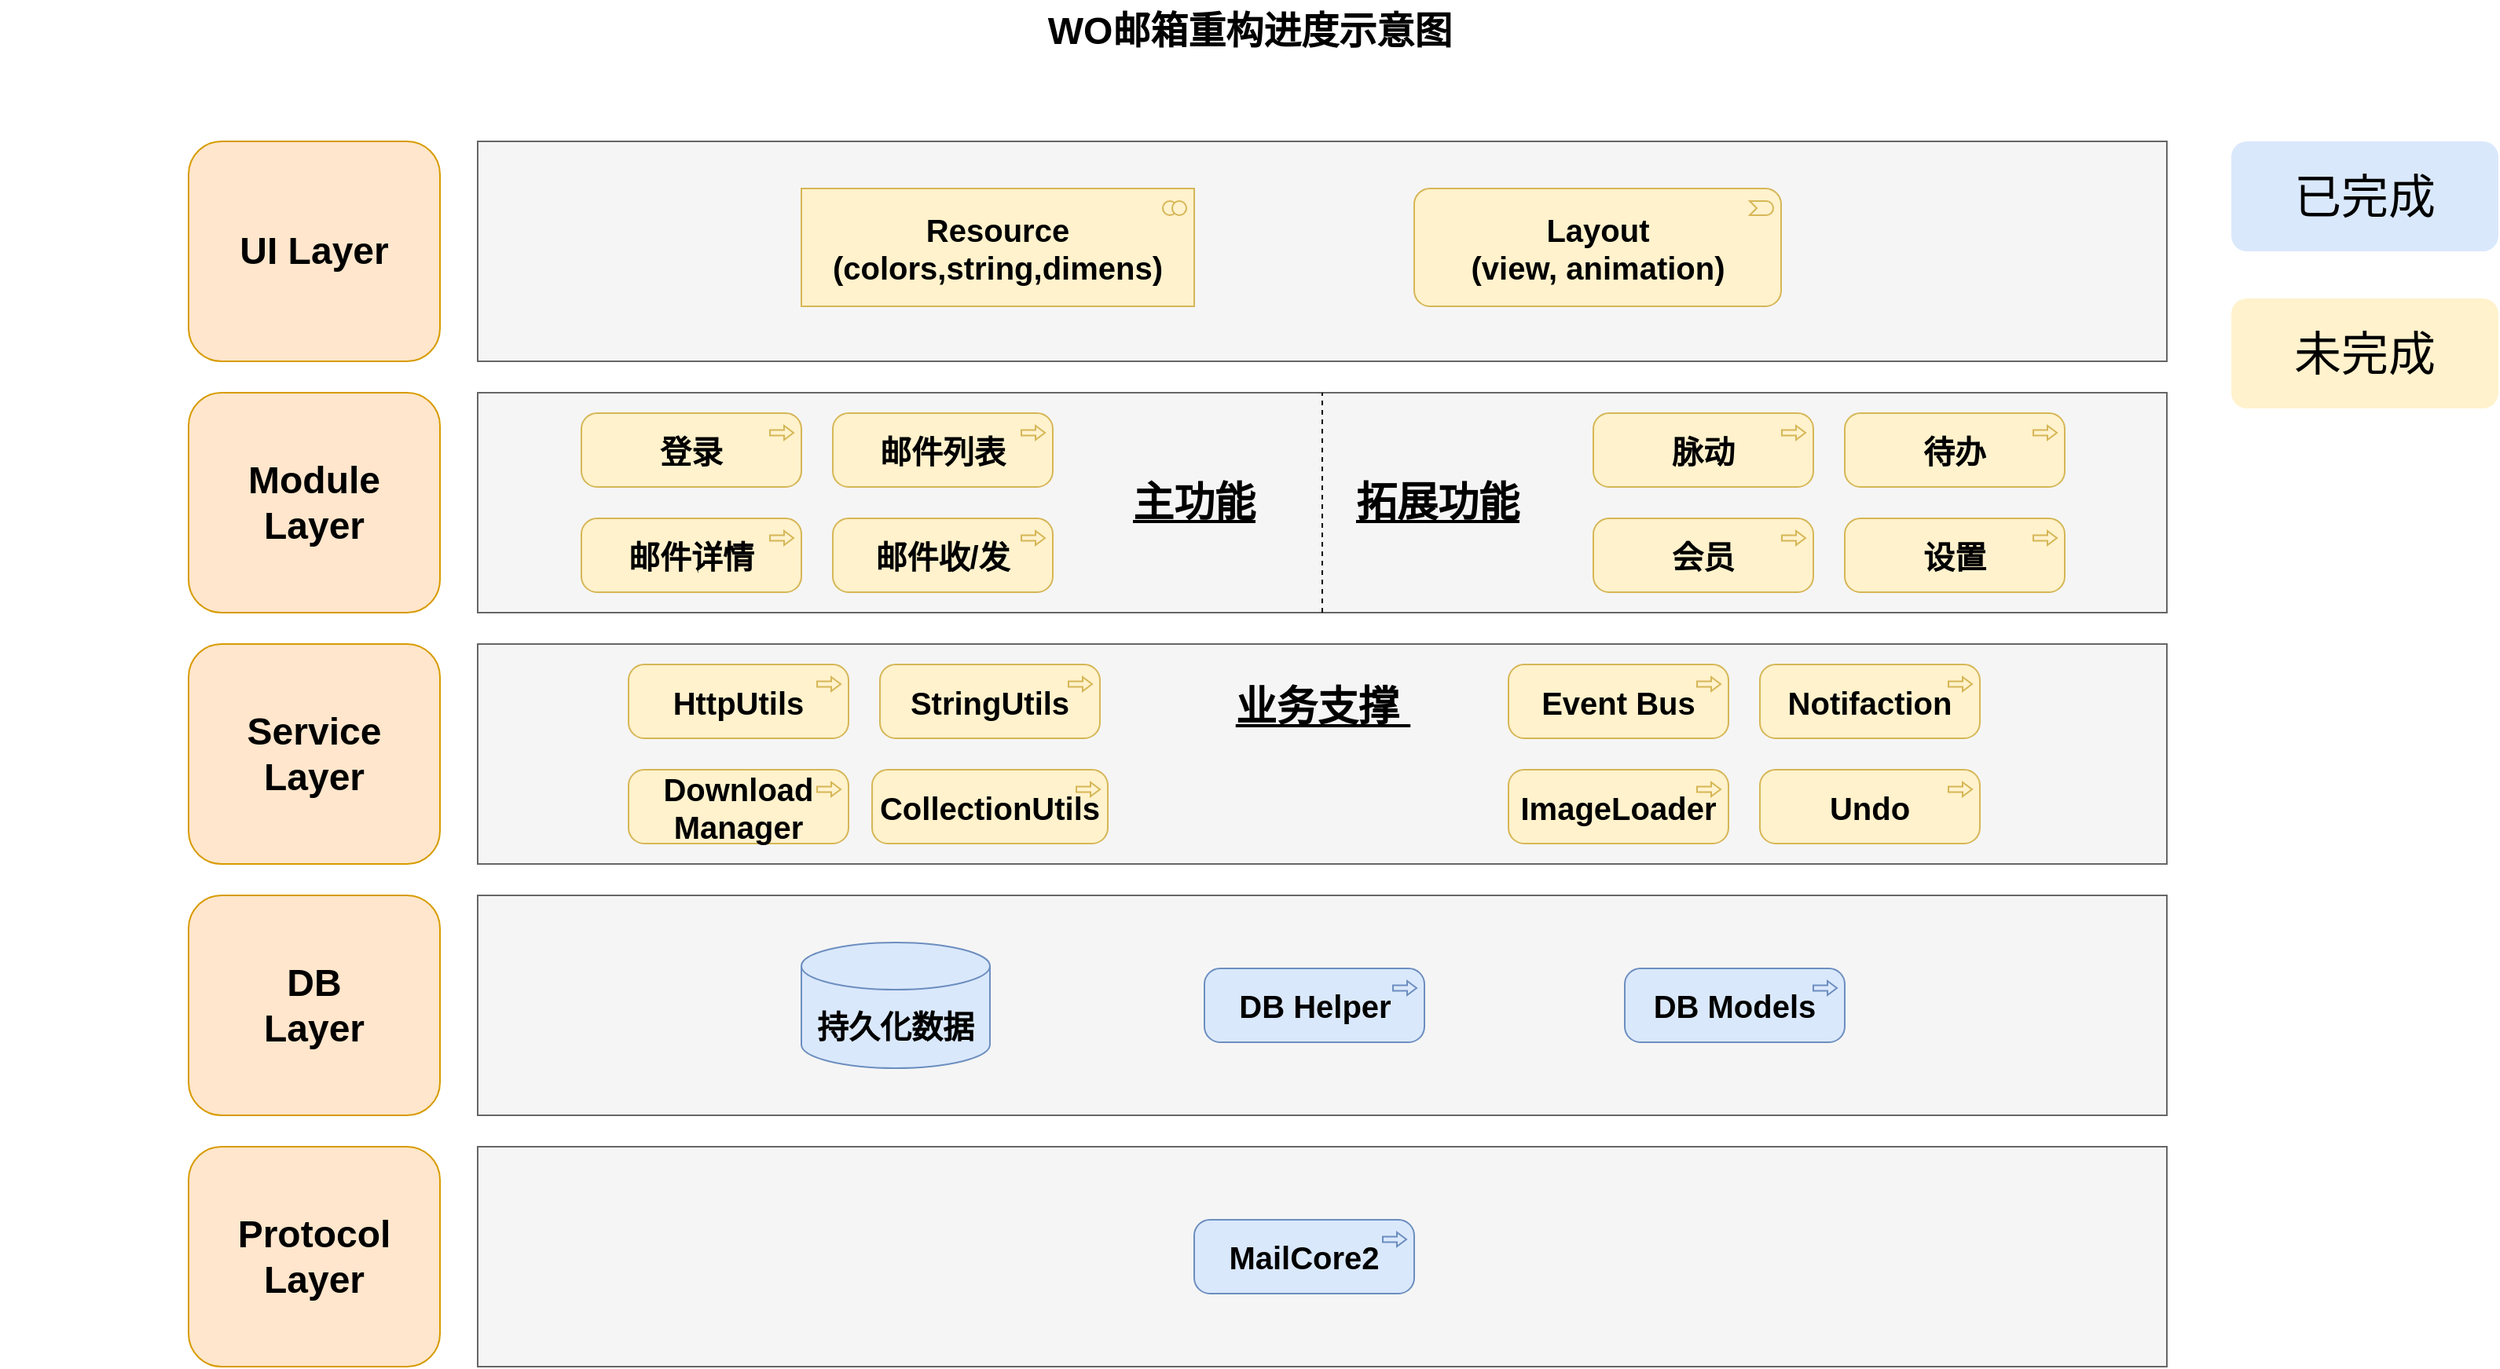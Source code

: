 <mxfile version="14.8.4" type="github">
  <diagram id="6I0OCvxSQrVGMHxT2VVA" name="Page-1">
    <mxGraphModel dx="2024" dy="874" grid="1" gridSize="10" guides="1" tooltips="1" connect="1" arrows="1" fold="1" page="1" pageScale="1" pageWidth="850" pageHeight="1100" math="0" shadow="0">
      <root>
        <mxCell id="0" />
        <mxCell id="1" parent="0" />
        <mxCell id="dKdSaXE48SgPbhcamS2K-32" value="" style="whiteSpace=wrap;html=1;strokeWidth=1;fontSize=14;fillColor=#f5f5f5;strokeColor=#666666;fontColor=#333333;" parent="1" vertex="1">
          <mxGeometry x="184" y="330" width="1075" height="140" as="geometry" />
        </mxCell>
        <mxCell id="dKdSaXE48SgPbhcamS2K-55" value="&lt;span style=&quot;font-size: 20px&quot;&gt;&lt;b&gt;Resource&lt;br&gt;(colors,string,dimens)&lt;br&gt;&lt;/b&gt;&lt;/span&gt;" style="html=1;whiteSpace=wrap;fillColor=#fff2cc;shape=mxgraph.archimate3.application;appType=collab;archiType=square;fontSize=14;strokeColor=#d6b656;" parent="1" vertex="1">
          <mxGeometry x="390" y="360" width="250" height="75" as="geometry" />
        </mxCell>
        <mxCell id="dKdSaXE48SgPbhcamS2K-56" value="&lt;b style=&quot;font-size: 20px&quot;&gt;Layout&lt;/b&gt;&lt;br&gt;&lt;b style=&quot;font-size: 20px&quot;&gt;(view,&lt;/b&gt;&lt;span style=&quot;font-size: 20px&quot;&gt;&lt;b&gt;&amp;nbsp;animation&lt;/b&gt;&lt;/span&gt;&lt;b style=&quot;font-size: 20px&quot;&gt;)&lt;/b&gt;" style="html=1;whiteSpace=wrap;fillColor=#fff2cc;shape=mxgraph.archimate3.application;appType=event;archiType=rounded;fontSize=14;strokeColor=#d6b656;" parent="1" vertex="1">
          <mxGeometry x="780" y="360" width="233.5" height="75" as="geometry" />
        </mxCell>
        <mxCell id="dKdSaXE48SgPbhcamS2K-63" value="WO邮箱重构进度示意图" style="text;strokeColor=none;fillColor=none;html=1;fontSize=24;fontStyle=1;verticalAlign=middle;align=center;" parent="1" vertex="1">
          <mxGeometry x="-120" y="240" width="1590" height="40" as="geometry" />
        </mxCell>
        <mxCell id="cl8Z3sEJqAl9VQbPJkPf-1" value="" style="whiteSpace=wrap;html=1;strokeWidth=1;fontSize=14;fillColor=#f5f5f5;strokeColor=#666666;fontColor=#333333;" parent="1" vertex="1">
          <mxGeometry x="184" y="490" width="1075" height="140" as="geometry" />
        </mxCell>
        <mxCell id="cl8Z3sEJqAl9VQbPJkPf-2" value="" style="whiteSpace=wrap;html=1;strokeWidth=1;fontSize=14;fillColor=#f5f5f5;strokeColor=#666666;fontColor=#333333;" parent="1" vertex="1">
          <mxGeometry x="184" y="650" width="1075" height="140" as="geometry" />
        </mxCell>
        <mxCell id="cl8Z3sEJqAl9VQbPJkPf-3" value="" style="whiteSpace=wrap;html=1;strokeWidth=1;fontSize=14;fillColor=#f5f5f5;strokeColor=#666666;fontColor=#333333;" parent="1" vertex="1">
          <mxGeometry x="184" y="810" width="1075" height="140" as="geometry" />
        </mxCell>
        <mxCell id="cl8Z3sEJqAl9VQbPJkPf-4" value="" style="whiteSpace=wrap;html=1;strokeWidth=1;fontSize=14;fillColor=#f5f5f5;strokeColor=#666666;fontColor=#333333;" parent="1" vertex="1">
          <mxGeometry x="184" y="970" width="1075" height="140" as="geometry" />
        </mxCell>
        <mxCell id="cl8Z3sEJqAl9VQbPJkPf-7" value="&lt;font size=&quot;1&quot;&gt;&lt;b style=&quot;font-size: 24px&quot;&gt;UI Layer&lt;br&gt;&lt;/b&gt;&lt;/font&gt;" style="rounded=1;whiteSpace=wrap;html=1;fillColor=#ffe6cc;strokeColor=#d79b00;" parent="1" vertex="1">
          <mxGeometry y="330" width="160" height="140" as="geometry" />
        </mxCell>
        <mxCell id="cl8Z3sEJqAl9VQbPJkPf-8" value="&lt;font size=&quot;1&quot;&gt;&lt;b style=&quot;font-size: 24px&quot;&gt;Module &lt;br&gt;Layer&lt;br&gt;&lt;/b&gt;&lt;/font&gt;" style="rounded=1;whiteSpace=wrap;html=1;fillColor=#ffe6cc;strokeColor=#d79b00;" parent="1" vertex="1">
          <mxGeometry y="490" width="160" height="140" as="geometry" />
        </mxCell>
        <mxCell id="cl8Z3sEJqAl9VQbPJkPf-9" value="&lt;font size=&quot;1&quot;&gt;&lt;b style=&quot;font-size: 24px&quot;&gt;Service&lt;br&gt;Layer&lt;br&gt;&lt;/b&gt;&lt;/font&gt;" style="rounded=1;whiteSpace=wrap;html=1;fillColor=#ffe6cc;strokeColor=#d79b00;" parent="1" vertex="1">
          <mxGeometry y="650" width="160" height="140" as="geometry" />
        </mxCell>
        <mxCell id="cl8Z3sEJqAl9VQbPJkPf-10" value="&lt;font size=&quot;1&quot;&gt;&lt;b style=&quot;font-size: 24px&quot;&gt;DB&lt;br&gt;Layer&lt;br&gt;&lt;/b&gt;&lt;/font&gt;" style="rounded=1;whiteSpace=wrap;html=1;fillColor=#ffe6cc;strokeColor=#d79b00;" parent="1" vertex="1">
          <mxGeometry y="810" width="160" height="140" as="geometry" />
        </mxCell>
        <mxCell id="cl8Z3sEJqAl9VQbPJkPf-11" value="&lt;span style=&quot;font-size: 24px&quot;&gt;&lt;b&gt;Protocol&lt;br&gt;Layer&lt;br&gt;&lt;/b&gt;&lt;/span&gt;" style="rounded=1;whiteSpace=wrap;html=1;fillColor=#ffe6cc;strokeColor=#d79b00;" parent="1" vertex="1">
          <mxGeometry y="970" width="160" height="140" as="geometry" />
        </mxCell>
        <mxCell id="cl8Z3sEJqAl9VQbPJkPf-14" value="&lt;span style=&quot;font-size: 20px&quot;&gt;&lt;b&gt;登录&lt;/b&gt;&lt;/span&gt;" style="html=1;whiteSpace=wrap;fillColor=#fff2cc;shape=mxgraph.archimate3.application;appType=proc;archiType=rounded;fontSize=14;strokeColor=#d6b656;" parent="1" vertex="1">
          <mxGeometry x="250" y="503" width="140" height="47" as="geometry" />
        </mxCell>
        <mxCell id="cl8Z3sEJqAl9VQbPJkPf-15" value="&lt;span style=&quot;font-size: 20px&quot;&gt;&lt;b&gt;邮件列表&lt;/b&gt;&lt;/span&gt;" style="html=1;whiteSpace=wrap;fillColor=#fff2cc;shape=mxgraph.archimate3.application;appType=proc;archiType=rounded;fontSize=14;strokeColor=#d6b656;" parent="1" vertex="1">
          <mxGeometry x="410" y="503" width="140" height="47" as="geometry" />
        </mxCell>
        <mxCell id="cl8Z3sEJqAl9VQbPJkPf-16" value="&lt;span style=&quot;font-size: 20px&quot;&gt;&lt;b&gt;邮件详情&lt;/b&gt;&lt;/span&gt;" style="html=1;whiteSpace=wrap;fillColor=#fff2cc;shape=mxgraph.archimate3.application;appType=proc;archiType=rounded;fontSize=14;strokeColor=#d6b656;" parent="1" vertex="1">
          <mxGeometry x="250" y="570" width="140" height="47" as="geometry" />
        </mxCell>
        <mxCell id="cl8Z3sEJqAl9VQbPJkPf-17" value="&lt;span style=&quot;font-size: 20px&quot;&gt;&lt;b&gt;邮件收/发&lt;/b&gt;&lt;/span&gt;" style="html=1;whiteSpace=wrap;fillColor=#fff2cc;shape=mxgraph.archimate3.application;appType=proc;archiType=rounded;fontSize=14;strokeColor=#d6b656;" parent="1" vertex="1">
          <mxGeometry x="410" y="570" width="140" height="47" as="geometry" />
        </mxCell>
        <mxCell id="cl8Z3sEJqAl9VQbPJkPf-18" value="&lt;u&gt;主功能&lt;/u&gt;" style="text;html=1;strokeColor=none;fillColor=none;align=center;verticalAlign=middle;whiteSpace=wrap;rounded=0;fontSize=26;fontStyle=1" parent="1" vertex="1">
          <mxGeometry x="560" y="550" width="160" height="20" as="geometry" />
        </mxCell>
        <mxCell id="cl8Z3sEJqAl9VQbPJkPf-20" value="" style="endArrow=none;dashed=1;html=1;fontSize=26;entryX=0.5;entryY=0;entryDx=0;entryDy=0;exitX=0.5;exitY=1;exitDx=0;exitDy=0;" parent="1" source="cl8Z3sEJqAl9VQbPJkPf-1" target="cl8Z3sEJqAl9VQbPJkPf-1" edge="1">
          <mxGeometry width="50" height="50" relative="1" as="geometry">
            <mxPoint x="1340" y="510" as="sourcePoint" />
            <mxPoint x="1350" y="580" as="targetPoint" />
          </mxGeometry>
        </mxCell>
        <mxCell id="cl8Z3sEJqAl9VQbPJkPf-21" value="&lt;span style=&quot;font-size: 20px&quot;&gt;&lt;b&gt;脉动&lt;/b&gt;&lt;/span&gt;" style="html=1;whiteSpace=wrap;fillColor=#fff2cc;shape=mxgraph.archimate3.application;appType=proc;archiType=rounded;fontSize=14;strokeColor=#d6b656;" parent="1" vertex="1">
          <mxGeometry x="894" y="503" width="140" height="47" as="geometry" />
        </mxCell>
        <mxCell id="cl8Z3sEJqAl9VQbPJkPf-22" value="&lt;span style=&quot;font-size: 20px&quot;&gt;&lt;b&gt;待办&lt;/b&gt;&lt;/span&gt;" style="html=1;whiteSpace=wrap;fillColor=#fff2cc;shape=mxgraph.archimate3.application;appType=proc;archiType=rounded;fontSize=14;strokeColor=#d6b656;" parent="1" vertex="1">
          <mxGeometry x="1054" y="503" width="140" height="47" as="geometry" />
        </mxCell>
        <mxCell id="cl8Z3sEJqAl9VQbPJkPf-23" value="&lt;span style=&quot;font-size: 20px&quot;&gt;&lt;b&gt;会员&lt;/b&gt;&lt;/span&gt;" style="html=1;whiteSpace=wrap;fillColor=#fff2cc;shape=mxgraph.archimate3.application;appType=proc;archiType=rounded;fontSize=14;strokeColor=#d6b656;" parent="1" vertex="1">
          <mxGeometry x="894" y="570" width="140" height="47" as="geometry" />
        </mxCell>
        <mxCell id="cl8Z3sEJqAl9VQbPJkPf-24" value="&lt;span style=&quot;font-size: 20px&quot;&gt;&lt;b&gt;设置&lt;/b&gt;&lt;/span&gt;" style="html=1;whiteSpace=wrap;fillColor=#fff2cc;shape=mxgraph.archimate3.application;appType=proc;archiType=rounded;fontSize=14;strokeColor=#d6b656;" parent="1" vertex="1">
          <mxGeometry x="1054" y="570" width="140" height="47" as="geometry" />
        </mxCell>
        <mxCell id="cl8Z3sEJqAl9VQbPJkPf-25" value="&lt;u&gt;拓展功能&lt;/u&gt;" style="text;html=1;strokeColor=none;fillColor=none;align=center;verticalAlign=middle;whiteSpace=wrap;rounded=0;fontSize=26;fontStyle=1" parent="1" vertex="1">
          <mxGeometry x="720" y="550" width="150" height="20" as="geometry" />
        </mxCell>
        <mxCell id="cl8Z3sEJqAl9VQbPJkPf-33" value="&lt;span style=&quot;font-size: 20px&quot;&gt;&lt;b&gt;HttpUtils&lt;/b&gt;&lt;/span&gt;" style="html=1;whiteSpace=wrap;fillColor=#fff2cc;shape=mxgraph.archimate3.application;appType=proc;archiType=rounded;fontSize=14;strokeColor=#d6b656;" parent="1" vertex="1">
          <mxGeometry x="280" y="663" width="140" height="47" as="geometry" />
        </mxCell>
        <mxCell id="cl8Z3sEJqAl9VQbPJkPf-34" value="&lt;span style=&quot;font-size: 20px&quot;&gt;&lt;b&gt;StringUtils&lt;/b&gt;&lt;/span&gt;" style="html=1;whiteSpace=wrap;fillColor=#fff2cc;shape=mxgraph.archimate3.application;appType=proc;archiType=rounded;fontSize=14;strokeColor=#d6b656;" parent="1" vertex="1">
          <mxGeometry x="440" y="663" width="140" height="47" as="geometry" />
        </mxCell>
        <mxCell id="cl8Z3sEJqAl9VQbPJkPf-35" value="&lt;span style=&quot;font-size: 20px&quot;&gt;&lt;b&gt;Download&lt;br&gt;Manager&lt;/b&gt;&lt;/span&gt;" style="html=1;whiteSpace=wrap;fillColor=#fff2cc;shape=mxgraph.archimate3.application;appType=proc;archiType=rounded;fontSize=14;strokeColor=#d6b656;" parent="1" vertex="1">
          <mxGeometry x="280" y="730" width="140" height="47" as="geometry" />
        </mxCell>
        <mxCell id="cl8Z3sEJqAl9VQbPJkPf-36" value="&lt;span style=&quot;font-size: 20px&quot;&gt;&lt;b&gt;Undo&lt;/b&gt;&lt;/span&gt;" style="html=1;whiteSpace=wrap;fillColor=#fff2cc;shape=mxgraph.archimate3.application;appType=proc;archiType=rounded;fontSize=14;strokeColor=#d6b656;" parent="1" vertex="1">
          <mxGeometry x="1000" y="730" width="140" height="47" as="geometry" />
        </mxCell>
        <mxCell id="cl8Z3sEJqAl9VQbPJkPf-37" value="&lt;span style=&quot;font-size: 20px&quot;&gt;&lt;b&gt;CollectionUtils&lt;/b&gt;&lt;/span&gt;" style="html=1;whiteSpace=wrap;fillColor=#fff2cc;shape=mxgraph.archimate3.application;appType=proc;archiType=rounded;fontSize=14;strokeColor=#d6b656;" parent="1" vertex="1">
          <mxGeometry x="435" y="730" width="150" height="47" as="geometry" />
        </mxCell>
        <mxCell id="cl8Z3sEJqAl9VQbPJkPf-38" value="&lt;span style=&quot;font-size: 20px&quot;&gt;&lt;b&gt;Event Bus&lt;/b&gt;&lt;/span&gt;" style="html=1;whiteSpace=wrap;fillColor=#fff2cc;shape=mxgraph.archimate3.application;appType=proc;archiType=rounded;fontSize=14;strokeColor=#d6b656;" parent="1" vertex="1">
          <mxGeometry x="840" y="663" width="140" height="47" as="geometry" />
        </mxCell>
        <mxCell id="cl8Z3sEJqAl9VQbPJkPf-39" value="&lt;span style=&quot;font-size: 20px&quot;&gt;&lt;b&gt;Notifaction&lt;/b&gt;&lt;/span&gt;" style="html=1;whiteSpace=wrap;fillColor=#fff2cc;shape=mxgraph.archimate3.application;appType=proc;archiType=rounded;fontSize=14;strokeColor=#d6b656;" parent="1" vertex="1">
          <mxGeometry x="1000" y="663" width="140" height="47" as="geometry" />
        </mxCell>
        <mxCell id="cl8Z3sEJqAl9VQbPJkPf-40" value="&lt;span style=&quot;font-size: 20px&quot;&gt;&lt;b&gt;ImageLoader&lt;/b&gt;&lt;/span&gt;" style="html=1;whiteSpace=wrap;fillColor=#fff2cc;shape=mxgraph.archimate3.application;appType=proc;archiType=rounded;fontSize=14;strokeColor=#d6b656;" parent="1" vertex="1">
          <mxGeometry x="840" y="730" width="140" height="47" as="geometry" />
        </mxCell>
        <mxCell id="cl8Z3sEJqAl9VQbPJkPf-44" value="&lt;u&gt;&lt;b&gt;业务支撑&amp;nbsp;&lt;/b&gt;&lt;/u&gt;" style="text;html=1;strokeColor=none;fillColor=none;align=center;verticalAlign=middle;whiteSpace=wrap;rounded=0;fontSize=26;" parent="1" vertex="1">
          <mxGeometry x="656.5" y="680" width="130" height="20" as="geometry" />
        </mxCell>
        <mxCell id="SUgKmpcVSlwXStwDrYSK-1" value="&lt;span style=&quot;font-size: 20px&quot;&gt;&lt;b&gt;持久化数据&lt;/b&gt;&lt;/span&gt;" style="shape=cylinder3;whiteSpace=wrap;html=1;boundedLbl=1;backgroundOutline=1;size=15;fillColor=#dae8fc;strokeColor=#6c8ebf;" parent="1" vertex="1">
          <mxGeometry x="390" y="840" width="120" height="80" as="geometry" />
        </mxCell>
        <mxCell id="SUgKmpcVSlwXStwDrYSK-2" value="&lt;span style=&quot;font-size: 20px&quot;&gt;&lt;b&gt;DB Helper&lt;/b&gt;&lt;/span&gt;" style="html=1;whiteSpace=wrap;fillColor=#dae8fc;shape=mxgraph.archimate3.application;appType=proc;archiType=rounded;fontSize=14;strokeColor=#6c8ebf;" parent="1" vertex="1">
          <mxGeometry x="646.5" y="856.5" width="140" height="47" as="geometry" />
        </mxCell>
        <mxCell id="SUgKmpcVSlwXStwDrYSK-3" value="&lt;span style=&quot;font-size: 20px&quot;&gt;&lt;b&gt;DB Models&lt;/b&gt;&lt;/span&gt;" style="html=1;whiteSpace=wrap;fillColor=#dae8fc;shape=mxgraph.archimate3.application;appType=proc;archiType=rounded;fontSize=14;strokeColor=#6c8ebf;" parent="1" vertex="1">
          <mxGeometry x="914" y="856.5" width="140" height="47" as="geometry" />
        </mxCell>
        <mxCell id="SUgKmpcVSlwXStwDrYSK-4" value="&lt;span style=&quot;font-size: 20px&quot;&gt;&lt;b&gt;MailCore2&lt;/b&gt;&lt;/span&gt;" style="html=1;whiteSpace=wrap;fillColor=#dae8fc;shape=mxgraph.archimate3.application;appType=proc;archiType=rounded;fontSize=14;strokeColor=#6c8ebf;" parent="1" vertex="1">
          <mxGeometry x="640" y="1016.5" width="140" height="47" as="geometry" />
        </mxCell>
        <mxCell id="SUgKmpcVSlwXStwDrYSK-7" value="&lt;font style=&quot;font-size: 30px&quot;&gt;已完成&lt;/font&gt;" style="html=1;whiteSpace=wrap;fillColor=#dae8fc;shape=mxgraph.archimate3.application;appType=proc;archiType=rounded;fontSize=14;strokeColor=none;" parent="1" vertex="1">
          <mxGeometry x="1300" y="330" width="170" height="70" as="geometry" />
        </mxCell>
        <mxCell id="SUgKmpcVSlwXStwDrYSK-8" value="&lt;font style=&quot;font-size: 30px&quot;&gt;未完成&lt;/font&gt;" style="html=1;whiteSpace=wrap;fillColor=#fff2cc;shape=mxgraph.archimate3.application;appType=proc;archiType=rounded;fontSize=14;strokeColor=none;" parent="1" vertex="1">
          <mxGeometry x="1300" y="430" width="170" height="70" as="geometry" />
        </mxCell>
      </root>
    </mxGraphModel>
  </diagram>
</mxfile>
